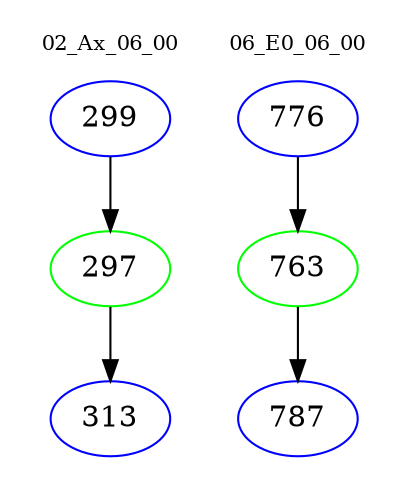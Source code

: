 digraph{
subgraph cluster_0 {
color = white
label = "02_Ax_06_00";
fontsize=10;
T0_299 [label="299", color="blue"]
T0_299 -> T0_297 [color="black"]
T0_297 [label="297", color="green"]
T0_297 -> T0_313 [color="black"]
T0_313 [label="313", color="blue"]
}
subgraph cluster_1 {
color = white
label = "06_E0_06_00";
fontsize=10;
T1_776 [label="776", color="blue"]
T1_776 -> T1_763 [color="black"]
T1_763 [label="763", color="green"]
T1_763 -> T1_787 [color="black"]
T1_787 [label="787", color="blue"]
}
}
